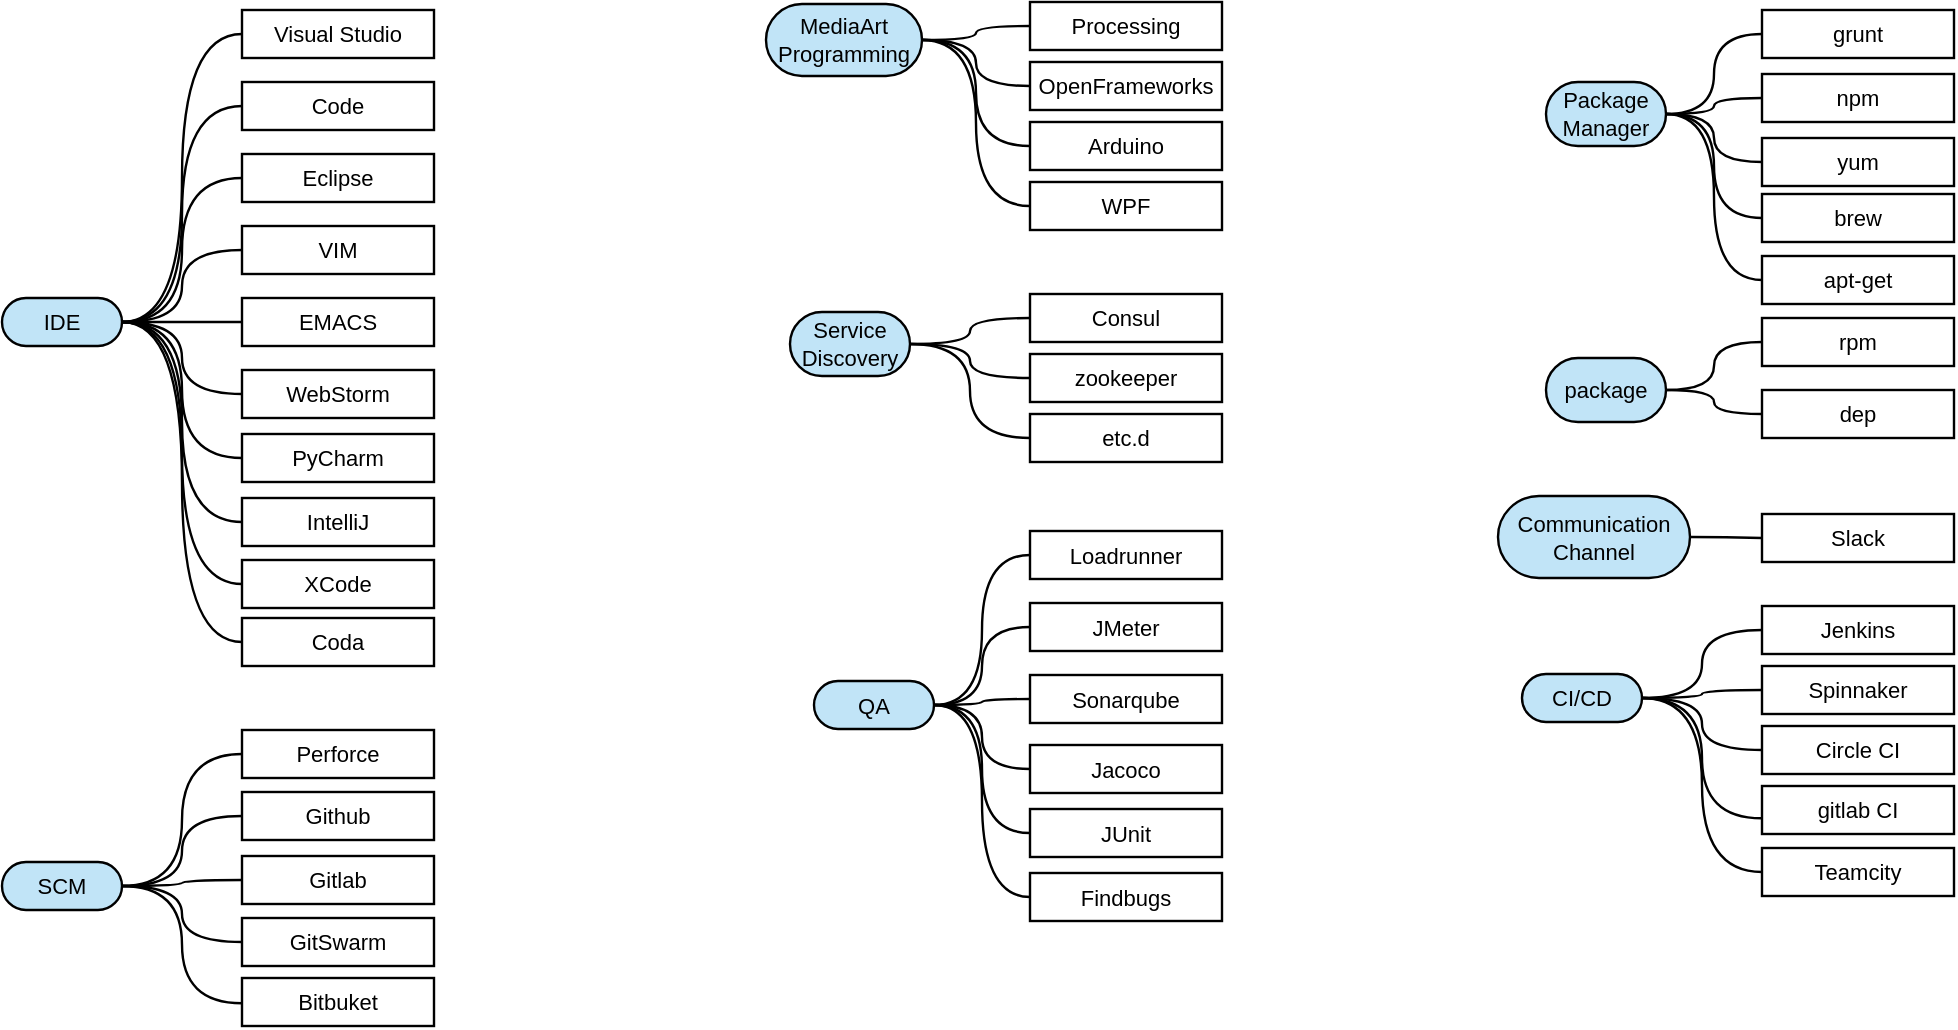 <mxfile version="10.8.0" type="device"><diagram id="is0msViSwpJ5t9Vyi0KT" name="Page-1"><mxGraphModel dx="1078" dy="1005" grid="1" gridSize="10" guides="1" tooltips="1" connect="1" arrows="1" fold="1" page="1" pageScale="1" pageWidth="1169" pageHeight="827" math="0" shadow="0"><root><mxCell id="0"/><mxCell id="1" parent="0"/><mxCell id="6vy-6Kl0vrPojdV63tIP-1" value="Jenkins" style="html=1;whiteSpace=wrap;;fontSize=11;fontColor=#000000;spacing=5;strokeOpacity=100;strokeWidth=1.2;" vertex="1" parent="1"><mxGeometry x="930" y="331" width="96" height="24" as="geometry"/></mxCell><mxCell id="6vy-6Kl0vrPojdV63tIP-2" value="Spinnaker" style="html=1;whiteSpace=wrap;;fontSize=11;fontColor=#000000;spacing=5;strokeOpacity=100;strokeWidth=1.2;" vertex="1" parent="1"><mxGeometry x="930" y="361" width="96" height="24" as="geometry"/></mxCell><mxCell id="6vy-6Kl0vrPojdV63tIP-3" value="CI/CD" style="html=1;whiteSpace=wrap;rounded=1;arcSize=50;fontSize=11;fontColor=#000000;spacing=5;strokeOpacity=100;fillOpacity=100;fillColor=#c1e4f7;strokeWidth=1.2;" vertex="1" parent="1"><mxGeometry x="810" y="365" width="60" height="24" as="geometry"/></mxCell><mxCell id="6vy-6Kl0vrPojdV63tIP-4" value="" style="html=1;jettySize=18;fontSize=11;strokeWidth=1.2;rounded=1;arcSize=0;edgeStyle=orthogonalEdgeStyle;curved=1;startArrow=none;endArrow=none;exitX=1.01;exitY=0.5;exitPerimeter=1;entryX=-0.006;entryY=0.5;entryPerimeter=1;" edge="1" parent="1" source="6vy-6Kl0vrPojdV63tIP-3" target="6vy-6Kl0vrPojdV63tIP-1"><mxGeometry width="100" height="100" relative="1" as="geometry"/></mxCell><mxCell id="6vy-6Kl0vrPojdV63tIP-5" value="" style="html=1;jettySize=18;fontSize=11;strokeWidth=1.2;rounded=1;arcSize=0;edgeStyle=orthogonalEdgeStyle;curved=1;startArrow=none;endArrow=none;exitX=1.01;exitY=0.5;exitPerimeter=1;entryX=-0.006;entryY=0.5;entryPerimeter=1;" edge="1" parent="1" source="6vy-6Kl0vrPojdV63tIP-3" target="6vy-6Kl0vrPojdV63tIP-2"><mxGeometry width="100" height="100" relative="1" as="geometry"/></mxCell><mxCell id="6vy-6Kl0vrPojdV63tIP-6" value="Circle CI" style="html=1;whiteSpace=wrap;;fontSize=11;fontColor=#000000;spacing=5;strokeOpacity=100;strokeWidth=1.2;" vertex="1" parent="1"><mxGeometry x="930" y="391" width="96" height="24" as="geometry"/></mxCell><mxCell id="6vy-6Kl0vrPojdV63tIP-7" value="" style="html=1;jettySize=18;fontSize=11;strokeWidth=1.2;rounded=1;arcSize=0;edgeStyle=orthogonalEdgeStyle;curved=1;startArrow=none;endArrow=none;exitX=1.01;exitY=0.5;exitPerimeter=1;entryX=-0.006;entryY=0.5;entryPerimeter=1;" edge="1" parent="1" source="6vy-6Kl0vrPojdV63tIP-3" target="6vy-6Kl0vrPojdV63tIP-6"><mxGeometry width="100" height="100" relative="1" as="geometry"/></mxCell><mxCell id="6vy-6Kl0vrPojdV63tIP-8" value="IDE" style="html=1;whiteSpace=wrap;rounded=1;arcSize=50;fontSize=11;fontColor=#000000;spacing=5;strokeOpacity=100;fillOpacity=100;fillColor=#c1e4f7;strokeWidth=1.2;" vertex="1" parent="1"><mxGeometry x="50" y="177" width="60" height="24" as="geometry"/></mxCell><mxCell id="6vy-6Kl0vrPojdV63tIP-9" value="Visual Studio" style="html=1;whiteSpace=wrap;;fontSize=11;fontColor=#000000;spacing=5;strokeOpacity=100;strokeWidth=1.2;" vertex="1" parent="1"><mxGeometry x="170" y="33" width="96" height="24" as="geometry"/></mxCell><mxCell id="6vy-6Kl0vrPojdV63tIP-10" value="" style="html=1;jettySize=18;fontSize=11;strokeWidth=1.2;rounded=1;arcSize=0;edgeStyle=orthogonalEdgeStyle;curved=1;startArrow=none;endArrow=none;exitX=1.01;exitY=0.5;exitPerimeter=1;entryX=-0.006;entryY=0.5;entryPerimeter=1;" edge="1" parent="1" source="6vy-6Kl0vrPojdV63tIP-8" target="6vy-6Kl0vrPojdV63tIP-9"><mxGeometry width="100" height="100" relative="1" as="geometry"/></mxCell><mxCell id="6vy-6Kl0vrPojdV63tIP-11" value="Eclipse" style="html=1;whiteSpace=wrap;;fontSize=11;fontColor=#000000;spacing=5;strokeOpacity=100;strokeWidth=1.2;" vertex="1" parent="1"><mxGeometry x="170" y="105" width="96" height="24" as="geometry"/></mxCell><mxCell id="6vy-6Kl0vrPojdV63tIP-12" value="" style="html=1;jettySize=18;fontSize=11;strokeWidth=1.2;rounded=1;arcSize=0;edgeStyle=orthogonalEdgeStyle;curved=1;startArrow=none;endArrow=none;exitX=1.01;exitY=0.5;exitPerimeter=1;entryX=-0.006;entryY=0.5;entryPerimeter=1;" edge="1" parent="1" source="6vy-6Kl0vrPojdV63tIP-8" target="6vy-6Kl0vrPojdV63tIP-11"><mxGeometry width="100" height="100" relative="1" as="geometry"/></mxCell><mxCell id="6vy-6Kl0vrPojdV63tIP-13" value="Code" style="html=1;whiteSpace=wrap;;fontSize=11;fontColor=#000000;spacing=5;strokeOpacity=100;strokeWidth=1.2;" vertex="1" parent="1"><mxGeometry x="170" y="69" width="96" height="24" as="geometry"/></mxCell><mxCell id="6vy-6Kl0vrPojdV63tIP-14" value="" style="html=1;jettySize=18;fontSize=11;strokeWidth=1.2;rounded=1;arcSize=0;edgeStyle=orthogonalEdgeStyle;curved=1;startArrow=none;endArrow=none;exitX=1.01;exitY=0.5;exitPerimeter=1;entryX=-0.006;entryY=0.5;entryPerimeter=1;" edge="1" parent="1" source="6vy-6Kl0vrPojdV63tIP-8" target="6vy-6Kl0vrPojdV63tIP-13"><mxGeometry width="100" height="100" relative="1" as="geometry"/></mxCell><mxCell id="6vy-6Kl0vrPojdV63tIP-15" value="VIM" style="html=1;whiteSpace=wrap;;fontSize=11;fontColor=#000000;spacing=5;strokeOpacity=100;strokeWidth=1.2;" vertex="1" parent="1"><mxGeometry x="170" y="141" width="96" height="24" as="geometry"/></mxCell><mxCell id="6vy-6Kl0vrPojdV63tIP-16" value="" style="html=1;jettySize=18;fontSize=11;strokeWidth=1.2;rounded=1;arcSize=0;edgeStyle=orthogonalEdgeStyle;curved=1;startArrow=none;endArrow=none;exitX=1.01;exitY=0.5;exitPerimeter=1;entryX=-0.006;entryY=0.5;entryPerimeter=1;" edge="1" parent="1" source="6vy-6Kl0vrPojdV63tIP-8" target="6vy-6Kl0vrPojdV63tIP-15"><mxGeometry width="100" height="100" relative="1" as="geometry"/></mxCell><mxCell id="6vy-6Kl0vrPojdV63tIP-17" value="EMACS" style="html=1;whiteSpace=wrap;;fontSize=11;fontColor=#000000;spacing=5;strokeOpacity=100;strokeWidth=1.2;" vertex="1" parent="1"><mxGeometry x="170" y="177" width="96" height="24" as="geometry"/></mxCell><mxCell id="6vy-6Kl0vrPojdV63tIP-18" value="" style="html=1;jettySize=18;fontSize=11;strokeWidth=1.2;rounded=1;arcSize=0;edgeStyle=orthogonalEdgeStyle;curved=1;startArrow=none;endArrow=none;exitX=1.01;exitY=0.5;exitPerimeter=1;entryX=-0.006;entryY=0.5;entryPerimeter=1;" edge="1" parent="1" source="6vy-6Kl0vrPojdV63tIP-8" target="6vy-6Kl0vrPojdV63tIP-17"><mxGeometry width="100" height="100" relative="1" as="geometry"/></mxCell><mxCell id="6vy-6Kl0vrPojdV63tIP-19" value="WebStorm" style="html=1;whiteSpace=wrap;;fontSize=11;fontColor=#000000;spacing=5;strokeOpacity=100;strokeWidth=1.2;" vertex="1" parent="1"><mxGeometry x="170" y="213" width="96" height="24" as="geometry"/></mxCell><mxCell id="6vy-6Kl0vrPojdV63tIP-20" value="PyCharm" style="html=1;whiteSpace=wrap;;fontSize=11;fontColor=#000000;spacing=5;strokeOpacity=100;strokeWidth=1.2;" vertex="1" parent="1"><mxGeometry x="170" y="245" width="96" height="24" as="geometry"/></mxCell><mxCell id="6vy-6Kl0vrPojdV63tIP-21" value="IntelliJ" style="html=1;whiteSpace=wrap;;fontSize=11;fontColor=#000000;spacing=5;strokeOpacity=100;strokeWidth=1.2;" vertex="1" parent="1"><mxGeometry x="170" y="277" width="96" height="24" as="geometry"/></mxCell><mxCell id="6vy-6Kl0vrPojdV63tIP-22" value="" style="html=1;jettySize=18;fontSize=11;strokeWidth=1.2;rounded=1;arcSize=0;edgeStyle=orthogonalEdgeStyle;curved=1;startArrow=none;endArrow=none;exitX=1.01;exitY=0.5;exitPerimeter=1;entryX=-0.006;entryY=0.5;entryPerimeter=1;" edge="1" parent="1" source="6vy-6Kl0vrPojdV63tIP-8" target="6vy-6Kl0vrPojdV63tIP-19"><mxGeometry width="100" height="100" relative="1" as="geometry"/></mxCell><mxCell id="6vy-6Kl0vrPojdV63tIP-23" value="" style="html=1;jettySize=18;fontSize=11;strokeWidth=1.2;rounded=1;arcSize=0;edgeStyle=orthogonalEdgeStyle;curved=1;startArrow=none;endArrow=none;exitX=1.01;exitY=0.5;exitPerimeter=1;entryX=-0.006;entryY=0.5;entryPerimeter=1;" edge="1" parent="1" source="6vy-6Kl0vrPojdV63tIP-8" target="6vy-6Kl0vrPojdV63tIP-20"><mxGeometry width="100" height="100" relative="1" as="geometry"/></mxCell><mxCell id="6vy-6Kl0vrPojdV63tIP-24" value="" style="html=1;jettySize=18;fontSize=11;strokeWidth=1.2;rounded=1;arcSize=0;edgeStyle=orthogonalEdgeStyle;curved=1;startArrow=none;endArrow=none;exitX=1.01;exitY=0.5;exitPerimeter=1;entryX=-0.006;entryY=0.5;entryPerimeter=1;" edge="1" parent="1" source="6vy-6Kl0vrPojdV63tIP-8" target="6vy-6Kl0vrPojdV63tIP-21"><mxGeometry width="100" height="100" relative="1" as="geometry"/></mxCell><mxCell id="6vy-6Kl0vrPojdV63tIP-25" value="SCM" style="html=1;whiteSpace=wrap;rounded=1;arcSize=50;fontSize=11;fontColor=#000000;spacing=5;strokeOpacity=100;fillOpacity=100;fillColor=#c1e4f7;strokeWidth=1.2;" vertex="1" parent="1"><mxGeometry x="50" y="459" width="60" height="24" as="geometry"/></mxCell><mxCell id="6vy-6Kl0vrPojdV63tIP-26" value="Communication Channel" style="html=1;whiteSpace=wrap;rounded=1;arcSize=50;fontSize=11;fontColor=#000000;spacing=5;strokeOpacity=100;fillOpacity=100;fillColor=#c1e4f7;strokeWidth=1.2;" vertex="1" parent="1"><mxGeometry x="798" y="276" width="96" height="41" as="geometry"/></mxCell><mxCell id="6vy-6Kl0vrPojdV63tIP-27" value="Slack" style="html=1;whiteSpace=wrap;;fontSize=11;fontColor=#000000;spacing=5;strokeOpacity=100;strokeWidth=1.2;" vertex="1" parent="1"><mxGeometry x="930" y="285" width="96" height="24" as="geometry"/></mxCell><mxCell id="6vy-6Kl0vrPojdV63tIP-28" value="" style="html=1;jettySize=18;fontSize=11;strokeWidth=1.2;rounded=1;arcSize=0;edgeStyle=orthogonalEdgeStyle;curved=1;startArrow=none;endArrow=none;exitX=1.006;exitY=0.5;exitPerimeter=1;entryX=-0.006;entryY=0.5;entryPerimeter=1;" edge="1" parent="1" source="6vy-6Kl0vrPojdV63tIP-26" target="6vy-6Kl0vrPojdV63tIP-27"><mxGeometry width="100" height="100" relative="1" as="geometry"/></mxCell><mxCell id="6vy-6Kl0vrPojdV63tIP-29" value="Perforce" style="html=1;whiteSpace=wrap;;fontSize=11;fontColor=#000000;spacing=5;strokeOpacity=100;strokeWidth=1.2;" vertex="1" parent="1"><mxGeometry x="170" y="393" width="96" height="24" as="geometry"/></mxCell><mxCell id="6vy-6Kl0vrPojdV63tIP-30" value="Github" style="html=1;whiteSpace=wrap;;fontSize=11;fontColor=#000000;spacing=5;strokeOpacity=100;strokeWidth=1.2;" vertex="1" parent="1"><mxGeometry x="170" y="424" width="96" height="24" as="geometry"/></mxCell><mxCell id="6vy-6Kl0vrPojdV63tIP-31" value="Gitlab" style="html=1;whiteSpace=wrap;;fontSize=11;fontColor=#000000;spacing=5;strokeOpacity=100;strokeWidth=1.2;" vertex="1" parent="1"><mxGeometry x="170" y="456" width="96" height="24" as="geometry"/></mxCell><mxCell id="6vy-6Kl0vrPojdV63tIP-32" value="GitSwarm" style="html=1;whiteSpace=wrap;;fontSize=11;fontColor=#000000;spacing=5;strokeOpacity=100;strokeWidth=1.2;" vertex="1" parent="1"><mxGeometry x="170" y="487" width="96" height="24" as="geometry"/></mxCell><mxCell id="6vy-6Kl0vrPojdV63tIP-33" value="" style="html=1;jettySize=18;fontSize=11;strokeWidth=1.2;rounded=1;arcSize=0;edgeStyle=orthogonalEdgeStyle;curved=1;startArrow=none;endArrow=none;exitX=1.01;exitY=0.5;exitPerimeter=1;entryX=-0.006;entryY=0.5;entryPerimeter=1;" edge="1" parent="1" source="6vy-6Kl0vrPojdV63tIP-25" target="6vy-6Kl0vrPojdV63tIP-30"><mxGeometry width="100" height="100" relative="1" as="geometry"/></mxCell><mxCell id="6vy-6Kl0vrPojdV63tIP-34" value="" style="html=1;jettySize=18;fontSize=11;strokeWidth=1.2;rounded=1;arcSize=0;edgeStyle=orthogonalEdgeStyle;curved=1;startArrow=none;endArrow=none;exitX=1.01;exitY=0.5;exitPerimeter=1;entryX=-0.006;entryY=0.5;entryPerimeter=1;" edge="1" parent="1" source="6vy-6Kl0vrPojdV63tIP-25" target="6vy-6Kl0vrPojdV63tIP-29"><mxGeometry width="100" height="100" relative="1" as="geometry"/></mxCell><mxCell id="6vy-6Kl0vrPojdV63tIP-35" value="" style="html=1;jettySize=18;fontSize=11;strokeWidth=1.2;rounded=1;arcSize=0;edgeStyle=orthogonalEdgeStyle;curved=1;startArrow=none;endArrow=none;exitX=1.01;exitY=0.5;exitPerimeter=1;entryX=-0.006;entryY=0.5;entryPerimeter=1;" edge="1" parent="1" source="6vy-6Kl0vrPojdV63tIP-25" target="6vy-6Kl0vrPojdV63tIP-31"><mxGeometry width="100" height="100" relative="1" as="geometry"/></mxCell><mxCell id="6vy-6Kl0vrPojdV63tIP-36" value="" style="html=1;jettySize=18;fontSize=11;strokeWidth=1.2;rounded=1;arcSize=0;edgeStyle=orthogonalEdgeStyle;curved=1;startArrow=none;endArrow=none;exitX=1.01;exitY=0.5;exitPerimeter=1;entryX=-0.006;entryY=0.5;entryPerimeter=1;" edge="1" parent="1" source="6vy-6Kl0vrPojdV63tIP-25" target="6vy-6Kl0vrPojdV63tIP-32"><mxGeometry width="100" height="100" relative="1" as="geometry"/></mxCell><mxCell id="6vy-6Kl0vrPojdV63tIP-37" value="QA" style="html=1;whiteSpace=wrap;rounded=1;arcSize=50;fontSize=11;fontColor=#000000;spacing=5;strokeOpacity=100;fillOpacity=100;fillColor=#c1e4f7;strokeWidth=1.2;" vertex="1" parent="1"><mxGeometry x="456" y="368.5" width="60" height="24" as="geometry"/></mxCell><mxCell id="6vy-6Kl0vrPojdV63tIP-38" value="XCode" style="html=1;whiteSpace=wrap;;fontSize=11;fontColor=#000000;spacing=5;strokeOpacity=100;strokeWidth=1.2;" vertex="1" parent="1"><mxGeometry x="170" y="308" width="96" height="24" as="geometry"/></mxCell><mxCell id="6vy-6Kl0vrPojdV63tIP-39" value="" style="html=1;jettySize=18;fontSize=11;strokeWidth=1.2;rounded=1;arcSize=0;edgeStyle=orthogonalEdgeStyle;curved=1;startArrow=none;endArrow=none;exitX=1.01;exitY=0.5;exitPerimeter=1;entryX=-0.006;entryY=0.5;entryPerimeter=1;" edge="1" parent="1" source="6vy-6Kl0vrPojdV63tIP-8" target="6vy-6Kl0vrPojdV63tIP-38"><mxGeometry width="100" height="100" relative="1" as="geometry"/></mxCell><mxCell id="6vy-6Kl0vrPojdV63tIP-40" value="Loadrunner" style="html=1;whiteSpace=wrap;;fontSize=11;fontColor=#000000;spacing=5;strokeOpacity=100;strokeWidth=1.2;" vertex="1" parent="1"><mxGeometry x="564" y="293.5" width="96" height="24" as="geometry"/></mxCell><mxCell id="6vy-6Kl0vrPojdV63tIP-41" value="Sonarqube" style="html=1;whiteSpace=wrap;;fontSize=11;fontColor=#000000;spacing=5;strokeOpacity=100;strokeWidth=1.2;" vertex="1" parent="1"><mxGeometry x="564" y="365.5" width="96" height="24" as="geometry"/></mxCell><mxCell id="6vy-6Kl0vrPojdV63tIP-42" value="Jacoco" style="html=1;whiteSpace=wrap;;fontSize=11;fontColor=#000000;spacing=5;strokeOpacity=100;strokeWidth=1.2;" vertex="1" parent="1"><mxGeometry x="564" y="400.5" width="96" height="24" as="geometry"/></mxCell><mxCell id="6vy-6Kl0vrPojdV63tIP-43" value="JUnit" style="html=1;whiteSpace=wrap;;fontSize=11;fontColor=#000000;spacing=5;strokeOpacity=100;strokeWidth=1.2;" vertex="1" parent="1"><mxGeometry x="564" y="432.5" width="96" height="24" as="geometry"/></mxCell><mxCell id="6vy-6Kl0vrPojdV63tIP-44" value="" style="html=1;jettySize=18;fontSize=11;strokeWidth=1.2;rounded=1;arcSize=0;edgeStyle=orthogonalEdgeStyle;curved=1;startArrow=none;endArrow=none;exitX=1.01;exitY=0.5;exitPerimeter=1;entryX=-0.006;entryY=0.5;entryPerimeter=1;" edge="1" parent="1" source="6vy-6Kl0vrPojdV63tIP-37" target="6vy-6Kl0vrPojdV63tIP-40"><mxGeometry width="100" height="100" relative="1" as="geometry"/></mxCell><mxCell id="6vy-6Kl0vrPojdV63tIP-45" value="" style="html=1;jettySize=18;fontSize=11;strokeWidth=1.2;rounded=1;arcSize=0;edgeStyle=orthogonalEdgeStyle;curved=1;startArrow=none;endArrow=none;exitX=1.01;exitY=0.5;exitPerimeter=1;entryX=-0.006;entryY=0.5;entryPerimeter=1;" edge="1" parent="1" source="6vy-6Kl0vrPojdV63tIP-37" target="6vy-6Kl0vrPojdV63tIP-41"><mxGeometry width="100" height="100" relative="1" as="geometry"/></mxCell><mxCell id="6vy-6Kl0vrPojdV63tIP-46" value="" style="html=1;jettySize=18;fontSize=11;strokeWidth=1.2;rounded=1;arcSize=0;edgeStyle=orthogonalEdgeStyle;curved=1;startArrow=none;endArrow=none;exitX=1.01;exitY=0.5;exitPerimeter=1;entryX=-0.006;entryY=0.5;entryPerimeter=1;" edge="1" parent="1" source="6vy-6Kl0vrPojdV63tIP-37" target="6vy-6Kl0vrPojdV63tIP-42"><mxGeometry width="100" height="100" relative="1" as="geometry"/></mxCell><mxCell id="6vy-6Kl0vrPojdV63tIP-47" value="" style="html=1;jettySize=18;fontSize=11;strokeWidth=1.2;rounded=1;arcSize=0;edgeStyle=orthogonalEdgeStyle;curved=1;startArrow=none;endArrow=none;exitX=1.01;exitY=0.5;exitPerimeter=1;entryX=-0.006;entryY=0.5;entryPerimeter=1;" edge="1" parent="1" source="6vy-6Kl0vrPojdV63tIP-37" target="6vy-6Kl0vrPojdV63tIP-43"><mxGeometry width="100" height="100" relative="1" as="geometry"/></mxCell><mxCell id="6vy-6Kl0vrPojdV63tIP-48" value="JMeter" style="html=1;whiteSpace=wrap;;fontSize=11;fontColor=#000000;spacing=5;strokeOpacity=100;strokeWidth=1.2;" vertex="1" parent="1"><mxGeometry x="564" y="329.5" width="96" height="24" as="geometry"/></mxCell><mxCell id="6vy-6Kl0vrPojdV63tIP-49" value="" style="html=1;jettySize=18;fontSize=11;strokeWidth=1.2;rounded=1;arcSize=0;edgeStyle=orthogonalEdgeStyle;curved=1;startArrow=none;endArrow=none;exitX=1.01;exitY=0.5;exitPerimeter=1;entryX=-0.006;entryY=0.5;entryPerimeter=1;" edge="1" parent="1" source="6vy-6Kl0vrPojdV63tIP-37" target="6vy-6Kl0vrPojdV63tIP-48"><mxGeometry width="100" height="100" relative="1" as="geometry"/></mxCell><mxCell id="6vy-6Kl0vrPojdV63tIP-50" value="Package Manager" style="html=1;whiteSpace=wrap;rounded=1;arcSize=50;fontSize=11;fontColor=#000000;spacing=5;strokeOpacity=100;fillOpacity=100;fillColor=#c1e4f7;strokeWidth=1.2;" vertex="1" parent="1"><mxGeometry x="822" y="69" width="60" height="32" as="geometry"/></mxCell><mxCell id="6vy-6Kl0vrPojdV63tIP-51" value="grunt" style="html=1;whiteSpace=wrap;;fontSize=11;fontColor=#000000;spacing=5;strokeOpacity=100;strokeWidth=1.2;" vertex="1" parent="1"><mxGeometry x="930" y="33" width="96" height="24" as="geometry"/></mxCell><mxCell id="6vy-6Kl0vrPojdV63tIP-52" value="npm" style="html=1;whiteSpace=wrap;;fontSize=11;fontColor=#000000;spacing=5;strokeOpacity=100;strokeWidth=1.2;" vertex="1" parent="1"><mxGeometry x="930" y="65" width="96" height="24" as="geometry"/></mxCell><mxCell id="6vy-6Kl0vrPojdV63tIP-53" value="rpm" style="html=1;whiteSpace=wrap;;fontSize=11;fontColor=#000000;spacing=5;strokeOpacity=100;strokeWidth=1.2;" vertex="1" parent="1"><mxGeometry x="930" y="187" width="96" height="24" as="geometry"/></mxCell><mxCell id="6vy-6Kl0vrPojdV63tIP-54" value="dep" style="html=1;whiteSpace=wrap;;fontSize=11;fontColor=#000000;spacing=5;strokeOpacity=100;strokeWidth=1.2;" vertex="1" parent="1"><mxGeometry x="930" y="223" width="96" height="24" as="geometry"/></mxCell><mxCell id="6vy-6Kl0vrPojdV63tIP-55" value="package" style="html=1;whiteSpace=wrap;rounded=1;arcSize=50;fontSize=11;fontColor=#000000;spacing=5;strokeOpacity=100;fillOpacity=100;fillColor=#c1e4f7;strokeWidth=1.2;" vertex="1" parent="1"><mxGeometry x="822" y="207" width="60" height="32" as="geometry"/></mxCell><mxCell id="6vy-6Kl0vrPojdV63tIP-56" value="" style="html=1;jettySize=18;fontSize=11;strokeWidth=1.2;rounded=1;arcSize=0;edgeStyle=orthogonalEdgeStyle;curved=1;startArrow=none;endArrow=none;exitX=1.01;exitY=0.5;exitPerimeter=1;entryX=-0.006;entryY=0.5;entryPerimeter=1;" edge="1" parent="1" source="6vy-6Kl0vrPojdV63tIP-55" target="6vy-6Kl0vrPojdV63tIP-53"><mxGeometry width="100" height="100" relative="1" as="geometry"/></mxCell><mxCell id="6vy-6Kl0vrPojdV63tIP-57" value="" style="html=1;jettySize=18;fontSize=11;strokeWidth=1.2;rounded=1;arcSize=0;edgeStyle=orthogonalEdgeStyle;curved=1;startArrow=none;endArrow=none;exitX=1.01;exitY=0.5;exitPerimeter=1;entryX=-0.006;entryY=0.5;entryPerimeter=1;" edge="1" parent="1" source="6vy-6Kl0vrPojdV63tIP-55" target="6vy-6Kl0vrPojdV63tIP-54"><mxGeometry width="100" height="100" relative="1" as="geometry"/></mxCell><mxCell id="6vy-6Kl0vrPojdV63tIP-58" value="yum" style="html=1;whiteSpace=wrap;;fontSize=11;fontColor=#000000;spacing=5;strokeOpacity=100;strokeWidth=1.2;" vertex="1" parent="1"><mxGeometry x="930" y="97" width="96" height="24" as="geometry"/></mxCell><mxCell id="6vy-6Kl0vrPojdV63tIP-59" value="brew" style="html=1;whiteSpace=wrap;;fontSize=11;fontColor=#000000;spacing=5;strokeOpacity=100;strokeWidth=1.2;" vertex="1" parent="1"><mxGeometry x="930" y="125" width="96" height="24" as="geometry"/></mxCell><mxCell id="6vy-6Kl0vrPojdV63tIP-60" value="apt-get" style="html=1;whiteSpace=wrap;;fontSize=11;fontColor=#000000;spacing=5;strokeOpacity=100;strokeWidth=1.2;" vertex="1" parent="1"><mxGeometry x="930" y="156" width="96" height="24" as="geometry"/></mxCell><mxCell id="6vy-6Kl0vrPojdV63tIP-61" value="" style="html=1;jettySize=18;fontSize=11;strokeWidth=1.2;rounded=1;arcSize=0;edgeStyle=orthogonalEdgeStyle;curved=1;startArrow=none;endArrow=none;exitX=1.01;exitY=0.5;exitPerimeter=1;entryX=-0.006;entryY=0.5;entryPerimeter=1;" edge="1" parent="1" source="6vy-6Kl0vrPojdV63tIP-50" target="6vy-6Kl0vrPojdV63tIP-60"><mxGeometry width="100" height="100" relative="1" as="geometry"/></mxCell><mxCell id="6vy-6Kl0vrPojdV63tIP-62" value="" style="html=1;jettySize=18;fontSize=11;strokeWidth=1.2;rounded=1;arcSize=0;edgeStyle=orthogonalEdgeStyle;curved=1;startArrow=none;endArrow=none;exitX=1.01;exitY=0.5;exitPerimeter=1;entryX=-0.006;entryY=0.5;entryPerimeter=1;" edge="1" parent="1" source="6vy-6Kl0vrPojdV63tIP-50" target="6vy-6Kl0vrPojdV63tIP-59"><mxGeometry width="100" height="100" relative="1" as="geometry"/></mxCell><mxCell id="6vy-6Kl0vrPojdV63tIP-63" value="" style="html=1;jettySize=18;fontSize=11;strokeWidth=1.2;rounded=1;arcSize=0;edgeStyle=orthogonalEdgeStyle;curved=1;startArrow=none;endArrow=none;exitX=1.01;exitY=0.5;exitPerimeter=1;entryX=-0.006;entryY=0.5;entryPerimeter=1;" edge="1" parent="1" source="6vy-6Kl0vrPojdV63tIP-50" target="6vy-6Kl0vrPojdV63tIP-58"><mxGeometry width="100" height="100" relative="1" as="geometry"/></mxCell><mxCell id="6vy-6Kl0vrPojdV63tIP-64" value="Coda" style="html=1;whiteSpace=wrap;;fontSize=11;fontColor=#000000;spacing=5;strokeOpacity=100;strokeWidth=1.2;" vertex="1" parent="1"><mxGeometry x="170" y="337" width="96" height="24" as="geometry"/></mxCell><mxCell id="6vy-6Kl0vrPojdV63tIP-65" value="" style="html=1;jettySize=18;fontSize=11;strokeWidth=1.2;rounded=1;arcSize=0;edgeStyle=orthogonalEdgeStyle;curved=1;startArrow=none;endArrow=none;exitX=1.01;exitY=0.5;exitPerimeter=1;entryX=-0.006;entryY=0.5;entryPerimeter=1;" edge="1" parent="1" source="6vy-6Kl0vrPojdV63tIP-8" target="6vy-6Kl0vrPojdV63tIP-64"><mxGeometry width="100" height="100" relative="1" as="geometry"/></mxCell><mxCell id="6vy-6Kl0vrPojdV63tIP-66" value="" style="html=1;jettySize=18;fontSize=11;strokeWidth=1.2;rounded=1;arcSize=0;edgeStyle=orthogonalEdgeStyle;curved=1;startArrow=none;endArrow=none;exitX=1.01;exitY=0.5;exitPerimeter=1;entryX=-0.006;entryY=0.5;entryPerimeter=1;" edge="1" parent="1" source="6vy-6Kl0vrPojdV63tIP-50" target="6vy-6Kl0vrPojdV63tIP-52"><mxGeometry width="100" height="100" relative="1" as="geometry"/></mxCell><mxCell id="6vy-6Kl0vrPojdV63tIP-67" value="" style="html=1;jettySize=18;fontSize=11;strokeWidth=1.2;rounded=1;arcSize=0;edgeStyle=orthogonalEdgeStyle;curved=1;startArrow=none;endArrow=none;exitX=1.01;exitY=0.5;exitPerimeter=1;entryX=-0.006;entryY=0.5;entryPerimeter=1;" edge="1" parent="1" source="6vy-6Kl0vrPojdV63tIP-50" target="6vy-6Kl0vrPojdV63tIP-51"><mxGeometry width="100" height="100" relative="1" as="geometry"/></mxCell><mxCell id="6vy-6Kl0vrPojdV63tIP-68" value="Processing" style="html=1;whiteSpace=wrap;;fontSize=11;fontColor=#000000;spacing=5;strokeOpacity=100;strokeWidth=1.2;" vertex="1" parent="1"><mxGeometry x="564" y="29" width="96" height="24" as="geometry"/></mxCell><mxCell id="6vy-6Kl0vrPojdV63tIP-69" value="OpenFrameworks" style="html=1;whiteSpace=wrap;;fontSize=11;fontColor=#000000;spacing=5;strokeOpacity=100;strokeWidth=1.2;" vertex="1" parent="1"><mxGeometry x="564" y="59" width="96" height="24" as="geometry"/></mxCell><mxCell id="6vy-6Kl0vrPojdV63tIP-70" value="Arduino" style="html=1;whiteSpace=wrap;;fontSize=11;fontColor=#000000;spacing=5;strokeOpacity=100;strokeWidth=1.2;" vertex="1" parent="1"><mxGeometry x="564" y="89" width="96" height="24" as="geometry"/></mxCell><mxCell id="6vy-6Kl0vrPojdV63tIP-71" value="WPF" style="html=1;whiteSpace=wrap;;fontSize=11;fontColor=#000000;spacing=5;strokeOpacity=100;strokeWidth=1.2;" vertex="1" parent="1"><mxGeometry x="564" y="119" width="96" height="24" as="geometry"/></mxCell><mxCell id="6vy-6Kl0vrPojdV63tIP-72" value="" style="html=1;jettySize=18;fontSize=11;strokeWidth=1.2;rounded=1;arcSize=0;edgeStyle=orthogonalEdgeStyle;curved=1;startArrow=none;endArrow=none;exitX=1.008;exitY=0.5;exitPerimeter=1;entryX=-0.006;entryY=0.5;entryPerimeter=1;" edge="1" parent="1" source="6vy-6Kl0vrPojdV63tIP-88" target="6vy-6Kl0vrPojdV63tIP-69"><mxGeometry width="100" height="100" relative="1" as="geometry"/></mxCell><mxCell id="6vy-6Kl0vrPojdV63tIP-73" value="" style="html=1;jettySize=18;fontSize=11;strokeWidth=1.2;rounded=1;arcSize=0;edgeStyle=orthogonalEdgeStyle;curved=1;startArrow=none;endArrow=none;exitX=1.008;exitY=0.497;exitPerimeter=1;entryX=-0.006;entryY=0.5;entryPerimeter=1;" edge="1" parent="1" source="6vy-6Kl0vrPojdV63tIP-88" target="6vy-6Kl0vrPojdV63tIP-70"><mxGeometry width="100" height="100" relative="1" as="geometry"/></mxCell><mxCell id="6vy-6Kl0vrPojdV63tIP-74" value="" style="html=1;jettySize=18;fontSize=11;strokeWidth=1.2;rounded=1;arcSize=0;edgeStyle=orthogonalEdgeStyle;curved=1;startArrow=none;endArrow=none;exitX=1.008;exitY=0.5;exitPerimeter=1;entryX=-0.006;entryY=0.5;entryPerimeter=1;" edge="1" parent="1" source="6vy-6Kl0vrPojdV63tIP-88" target="6vy-6Kl0vrPojdV63tIP-71"><mxGeometry width="100" height="100" relative="1" as="geometry"/></mxCell><mxCell id="6vy-6Kl0vrPojdV63tIP-75" value="Findbugs" style="html=1;whiteSpace=wrap;;fontSize=11;fontColor=#000000;spacing=5;strokeOpacity=100;strokeWidth=1.2;" vertex="1" parent="1"><mxGeometry x="564" y="464.5" width="96" height="24" as="geometry"/></mxCell><mxCell id="6vy-6Kl0vrPojdV63tIP-76" value="" style="html=1;jettySize=18;fontSize=11;strokeWidth=1.2;rounded=1;arcSize=0;edgeStyle=orthogonalEdgeStyle;curved=1;startArrow=none;endArrow=none;exitX=1.01;exitY=0.5;exitPerimeter=1;entryX=-0.006;entryY=0.5;entryPerimeter=1;" edge="1" parent="1" source="6vy-6Kl0vrPojdV63tIP-37" target="6vy-6Kl0vrPojdV63tIP-75"><mxGeometry width="100" height="100" relative="1" as="geometry"/></mxCell><mxCell id="6vy-6Kl0vrPojdV63tIP-77" value="gitlab CI" style="html=1;whiteSpace=wrap;;fontSize=11;fontColor=#000000;spacing=5;strokeOpacity=100;strokeWidth=1.2;" vertex="1" parent="1"><mxGeometry x="930" y="421" width="96" height="24" as="geometry"/></mxCell><mxCell id="6vy-6Kl0vrPojdV63tIP-78" value="" style="html=1;jettySize=18;fontSize=11;strokeWidth=1.2;rounded=1;arcSize=0;edgeStyle=orthogonalEdgeStyle;curved=1;startArrow=none;endArrow=none;exitX=1.01;exitY=0.5;exitPerimeter=1;entryX=-0.006;entryY=0.675;entryPerimeter=1;" edge="1" parent="1" source="6vy-6Kl0vrPojdV63tIP-3" target="6vy-6Kl0vrPojdV63tIP-77"><mxGeometry width="100" height="100" relative="1" as="geometry"/></mxCell><mxCell id="6vy-6Kl0vrPojdV63tIP-79" value="Teamcity" style="html=1;whiteSpace=wrap;;fontSize=11;fontColor=#000000;spacing=5;strokeOpacity=100;strokeWidth=1.2;" vertex="1" parent="1"><mxGeometry x="930" y="452" width="96" height="24" as="geometry"/></mxCell><mxCell id="6vy-6Kl0vrPojdV63tIP-80" value="" style="html=1;jettySize=18;fontSize=11;strokeWidth=1.2;rounded=1;arcSize=0;edgeStyle=orthogonalEdgeStyle;curved=1;startArrow=none;endArrow=none;exitX=1.01;exitY=0.5;exitPerimeter=1;entryX=-0.006;entryY=0.5;entryPerimeter=1;" edge="1" parent="1" source="6vy-6Kl0vrPojdV63tIP-3" target="6vy-6Kl0vrPojdV63tIP-79"><mxGeometry width="100" height="100" relative="1" as="geometry"/></mxCell><mxCell id="6vy-6Kl0vrPojdV63tIP-81" value="Service Discovery" style="html=1;whiteSpace=wrap;rounded=1;arcSize=50;fontSize=11;fontColor=#000000;spacing=5;strokeOpacity=100;fillOpacity=100;fillColor=#c1e4f7;strokeWidth=1.2;" vertex="1" parent="1"><mxGeometry x="444" y="184" width="60" height="32" as="geometry"/></mxCell><mxCell id="6vy-6Kl0vrPojdV63tIP-82" value="Consul" style="html=1;whiteSpace=wrap;;fontSize=11;fontColor=#000000;spacing=5;strokeOpacity=100;strokeWidth=1.2;" vertex="1" parent="1"><mxGeometry x="564" y="175" width="96" height="24" as="geometry"/></mxCell><mxCell id="6vy-6Kl0vrPojdV63tIP-83" value="zookeeper" style="html=1;whiteSpace=wrap;;fontSize=11;fontColor=#000000;spacing=5;strokeOpacity=100;strokeWidth=1.2;" vertex="1" parent="1"><mxGeometry x="564" y="205" width="96" height="24" as="geometry"/></mxCell><mxCell id="6vy-6Kl0vrPojdV63tIP-84" value="etc.d" style="html=1;whiteSpace=wrap;;fontSize=11;fontColor=#000000;spacing=5;strokeOpacity=100;strokeWidth=1.2;" vertex="1" parent="1"><mxGeometry x="564" y="235" width="96" height="24" as="geometry"/></mxCell><mxCell id="6vy-6Kl0vrPojdV63tIP-85" value="" style="html=1;jettySize=18;fontSize=11;strokeWidth=1.2;rounded=1;arcSize=0;edgeStyle=orthogonalEdgeStyle;curved=1;startArrow=none;endArrow=none;exitX=1.01;exitY=0.5;exitPerimeter=1;entryX=-0.006;entryY=0.5;entryPerimeter=1;" edge="1" parent="1" source="6vy-6Kl0vrPojdV63tIP-81" target="6vy-6Kl0vrPojdV63tIP-82"><mxGeometry width="100" height="100" relative="1" as="geometry"/></mxCell><mxCell id="6vy-6Kl0vrPojdV63tIP-86" value="" style="html=1;jettySize=18;fontSize=11;strokeWidth=1.2;rounded=1;arcSize=0;edgeStyle=orthogonalEdgeStyle;curved=1;startArrow=none;endArrow=none;exitX=1.01;exitY=0.5;exitPerimeter=1;entryX=-0.006;entryY=0.5;entryPerimeter=1;" edge="1" parent="1" source="6vy-6Kl0vrPojdV63tIP-81" target="6vy-6Kl0vrPojdV63tIP-83"><mxGeometry width="100" height="100" relative="1" as="geometry"/></mxCell><mxCell id="6vy-6Kl0vrPojdV63tIP-87" value="" style="html=1;jettySize=18;fontSize=11;strokeWidth=1.2;rounded=1;arcSize=0;edgeStyle=orthogonalEdgeStyle;curved=1;startArrow=none;endArrow=none;exitX=1.01;exitY=0.5;exitPerimeter=1;entryX=-0.006;entryY=0.5;entryPerimeter=1;" edge="1" parent="1" source="6vy-6Kl0vrPojdV63tIP-81" target="6vy-6Kl0vrPojdV63tIP-84"><mxGeometry width="100" height="100" relative="1" as="geometry"/></mxCell><mxCell id="6vy-6Kl0vrPojdV63tIP-88" value="MediaArt&#10;Programming" style="html=1;whiteSpace=wrap;rounded=1;arcSize=50;fontSize=11;fontColor=#000000;spacing=5;strokeOpacity=100;fillOpacity=100;fillColor=#c1e4f7;strokeWidth=1.2;" vertex="1" parent="1"><mxGeometry x="432" y="30" width="78" height="36" as="geometry"/></mxCell><mxCell id="6vy-6Kl0vrPojdV63tIP-89" value="" style="html=1;jettySize=18;fontSize=11;strokeWidth=1.2;rounded=1;arcSize=0;edgeStyle=orthogonalEdgeStyle;curved=1;startArrow=none;endArrow=none;exitX=-0.006;exitY=0.5;exitPerimeter=1;entryX=1.008;entryY=0.5;entryPerimeter=1;" edge="1" parent="1" source="6vy-6Kl0vrPojdV63tIP-68" target="6vy-6Kl0vrPojdV63tIP-88"><mxGeometry width="100" height="100" relative="1" as="geometry"/></mxCell><mxCell id="6vy-6Kl0vrPojdV63tIP-90" value="Bitbuket" style="html=1;whiteSpace=wrap;;fontSize=11;fontColor=#000000;spacing=5;strokeOpacity=100;strokeWidth=1.2;" vertex="1" parent="1"><mxGeometry x="170" y="517" width="96" height="24" as="geometry"/></mxCell><mxCell id="6vy-6Kl0vrPojdV63tIP-91" value="" style="html=1;jettySize=18;fontSize=11;strokeWidth=1.2;rounded=1;arcSize=0;edgeStyle=orthogonalEdgeStyle;curved=1;startArrow=none;endArrow=none;exitX=1.01;exitY=0.5;exitPerimeter=1;entryX=-0.006;entryY=0.525;entryPerimeter=1;" edge="1" parent="1" source="6vy-6Kl0vrPojdV63tIP-25" target="6vy-6Kl0vrPojdV63tIP-90"><mxGeometry width="100" height="100" relative="1" as="geometry"/></mxCell></root></mxGraphModel></diagram></mxfile>